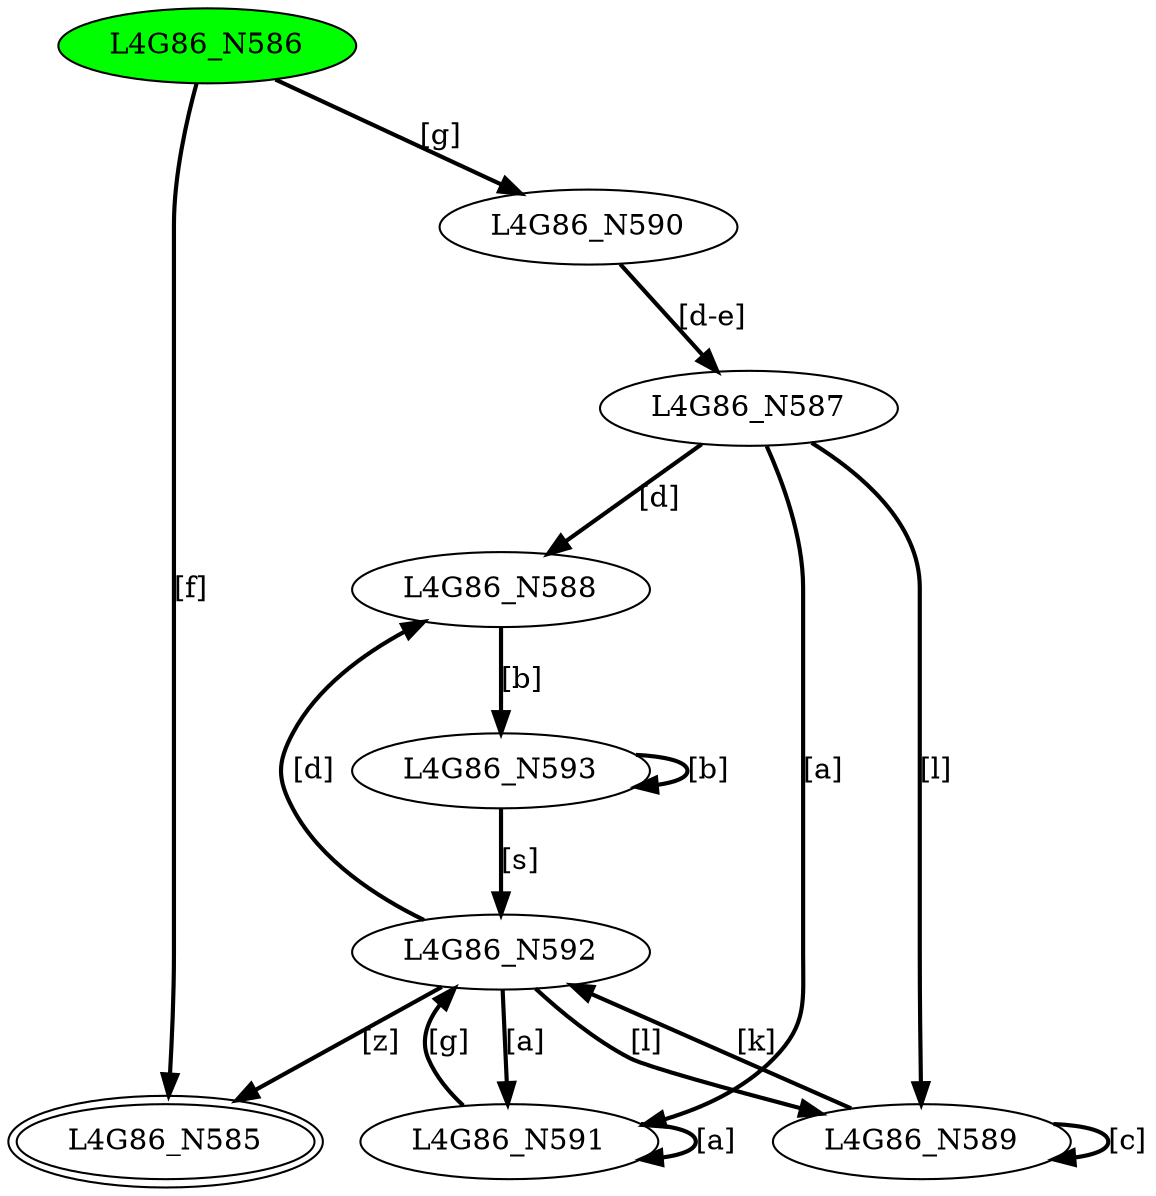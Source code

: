 digraph G86{
"L4G86_N585" [peripheries=2];
"L4G86_N586" [style=filled,fillcolor=green];
"L4G86_N587";
"L4G86_N588";
"L4G86_N589";
"L4G86_N590";
"L4G86_N591";
"L4G86_N592";
"L4G86_N593";
"L4G86_N586"->"L4G86_N585" [style = bold, label = "[f]"];
"L4G86_N586"->"L4G86_N590" [style = bold, label = "[g]"];
"L4G86_N587"->"L4G86_N588" [style = bold, label = "[d]"];
"L4G86_N587"->"L4G86_N589" [style = bold, label = "[l]"];
"L4G86_N587"->"L4G86_N591" [style = bold, label = "[a]"];
"L4G86_N588"->"L4G86_N593" [style = bold, label = "[b]"];
"L4G86_N589"->"L4G86_N589" [style = bold, label = "[c]"];
"L4G86_N589"->"L4G86_N592" [style = bold, label = "[k]"];
"L4G86_N590"->"L4G86_N587" [style = bold, label = "[d-e]"];
"L4G86_N591"->"L4G86_N591" [style = bold, label = "[a]"];
"L4G86_N591"->"L4G86_N592" [style = bold, label = "[g]"];
"L4G86_N592"->"L4G86_N585" [style = bold, label = "[z]"];
"L4G86_N592"->"L4G86_N588" [style = bold, label = "[d]"];
"L4G86_N592"->"L4G86_N589" [style = bold, label = "[l]"];
"L4G86_N592"->"L4G86_N591" [style = bold, label = "[a]"];
"L4G86_N593"->"L4G86_N592" [style = bold, label = "[s]"];
"L4G86_N593"->"L4G86_N593" [style = bold, label = "[b]"];
}

